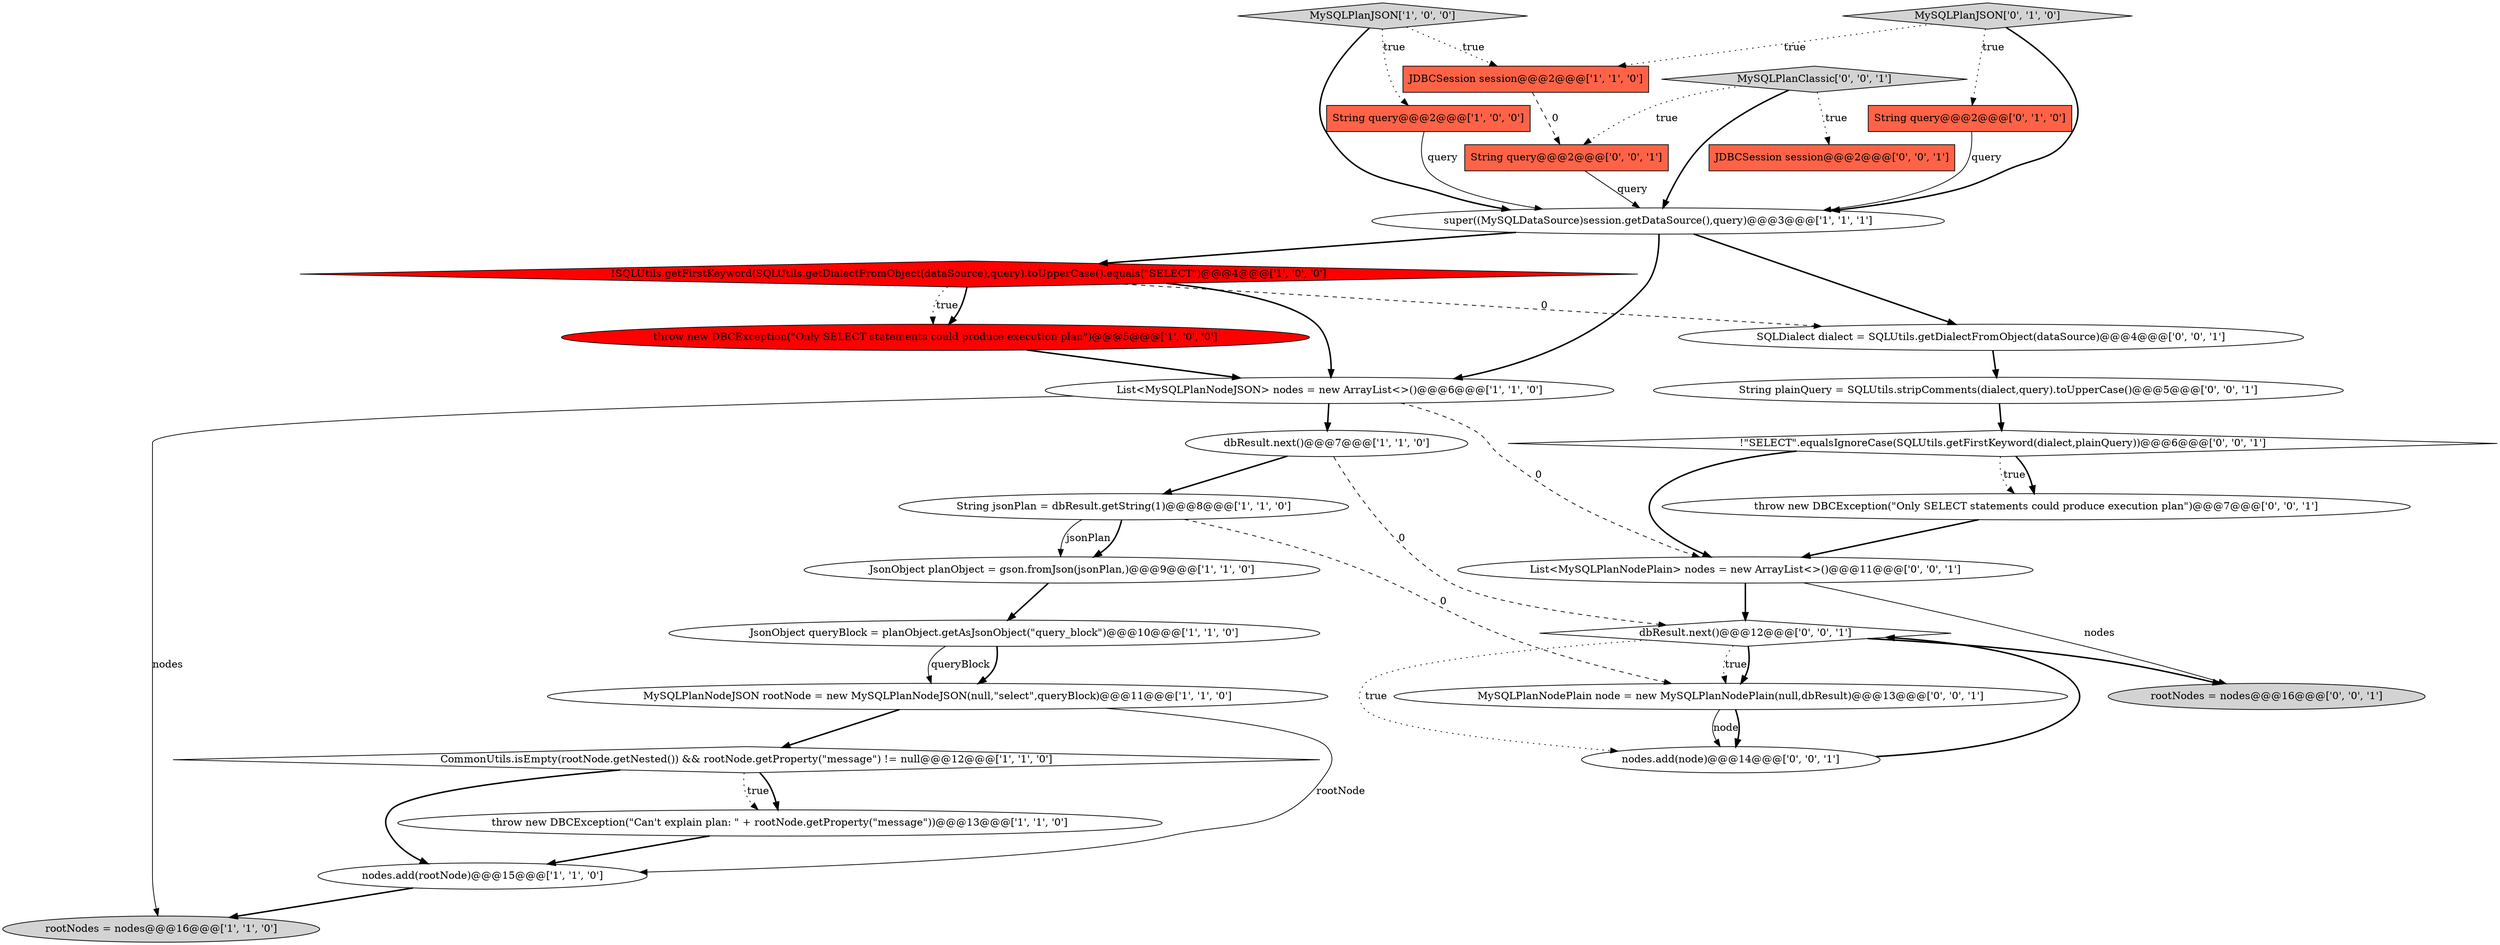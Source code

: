 digraph {
22 [style = filled, label = "dbResult.next()@@@12@@@['0', '0', '1']", fillcolor = white, shape = diamond image = "AAA0AAABBB3BBB"];
5 [style = filled, label = "throw new DBCException(\"Can't explain plan: \" + rootNode.getProperty(\"message\"))@@@13@@@['1', '1', '0']", fillcolor = white, shape = ellipse image = "AAA0AAABBB1BBB"];
24 [style = filled, label = "SQLDialect dialect = SQLUtils.getDialectFromObject(dataSource)@@@4@@@['0', '0', '1']", fillcolor = white, shape = ellipse image = "AAA0AAABBB3BBB"];
26 [style = filled, label = "throw new DBCException(\"Only SELECT statements could produce execution plan\")@@@7@@@['0', '0', '1']", fillcolor = white, shape = ellipse image = "AAA0AAABBB3BBB"];
7 [style = filled, label = "JDBCSession session@@@2@@@['1', '1', '0']", fillcolor = tomato, shape = box image = "AAA0AAABBB1BBB"];
2 [style = filled, label = "String jsonPlan = dbResult.getString(1)@@@8@@@['1', '1', '0']", fillcolor = white, shape = ellipse image = "AAA0AAABBB1BBB"];
29 [style = filled, label = "!\"SELECT\".equalsIgnoreCase(SQLUtils.getFirstKeyword(dialect,plainQuery))@@@6@@@['0', '0', '1']", fillcolor = white, shape = diamond image = "AAA0AAABBB3BBB"];
15 [style = filled, label = "nodes.add(rootNode)@@@15@@@['1', '1', '0']", fillcolor = white, shape = ellipse image = "AAA0AAABBB1BBB"];
3 [style = filled, label = "JsonObject queryBlock = planObject.getAsJsonObject(\"query_block\")@@@10@@@['1', '1', '0']", fillcolor = white, shape = ellipse image = "AAA0AAABBB1BBB"];
21 [style = filled, label = "nodes.add(node)@@@14@@@['0', '0', '1']", fillcolor = white, shape = ellipse image = "AAA0AAABBB3BBB"];
27 [style = filled, label = "rootNodes = nodes@@@16@@@['0', '0', '1']", fillcolor = lightgray, shape = ellipse image = "AAA0AAABBB3BBB"];
0 [style = filled, label = "MySQLPlanNodeJSON rootNode = new MySQLPlanNodeJSON(null,\"select\",queryBlock)@@@11@@@['1', '1', '0']", fillcolor = white, shape = ellipse image = "AAA0AAABBB1BBB"];
14 [style = filled, label = "JsonObject planObject = gson.fromJson(jsonPlan,)@@@9@@@['1', '1', '0']", fillcolor = white, shape = ellipse image = "AAA0AAABBB1BBB"];
19 [style = filled, label = "MySQLPlanClassic['0', '0', '1']", fillcolor = lightgray, shape = diamond image = "AAA0AAABBB3BBB"];
9 [style = filled, label = "rootNodes = nodes@@@16@@@['1', '1', '0']", fillcolor = lightgray, shape = ellipse image = "AAA0AAABBB1BBB"];
10 [style = filled, label = "!SQLUtils.getFirstKeyword(SQLUtils.getDialectFromObject(dataSource),query).toUpperCase().equals(\"SELECT\")@@@4@@@['1', '0', '0']", fillcolor = red, shape = diamond image = "AAA1AAABBB1BBB"];
8 [style = filled, label = "MySQLPlanJSON['1', '0', '0']", fillcolor = lightgray, shape = diamond image = "AAA0AAABBB1BBB"];
4 [style = filled, label = "List<MySQLPlanNodeJSON> nodes = new ArrayList<>()@@@6@@@['1', '1', '0']", fillcolor = white, shape = ellipse image = "AAA0AAABBB1BBB"];
11 [style = filled, label = "CommonUtils.isEmpty(rootNode.getNested()) && rootNode.getProperty(\"message\") != null@@@12@@@['1', '1', '0']", fillcolor = white, shape = diamond image = "AAA0AAABBB1BBB"];
1 [style = filled, label = "String query@@@2@@@['1', '0', '0']", fillcolor = tomato, shape = box image = "AAA0AAABBB1BBB"];
23 [style = filled, label = "String query@@@2@@@['0', '0', '1']", fillcolor = tomato, shape = box image = "AAA0AAABBB3BBB"];
12 [style = filled, label = "throw new DBCException(\"Only SELECT statements could produce execution plan\")@@@5@@@['1', '0', '0']", fillcolor = red, shape = ellipse image = "AAA1AAABBB1BBB"];
16 [style = filled, label = "String query@@@2@@@['0', '1', '0']", fillcolor = tomato, shape = box image = "AAA0AAABBB2BBB"];
6 [style = filled, label = "dbResult.next()@@@7@@@['1', '1', '0']", fillcolor = white, shape = ellipse image = "AAA0AAABBB1BBB"];
25 [style = filled, label = "String plainQuery = SQLUtils.stripComments(dialect,query).toUpperCase()@@@5@@@['0', '0', '1']", fillcolor = white, shape = ellipse image = "AAA0AAABBB3BBB"];
17 [style = filled, label = "MySQLPlanJSON['0', '1', '0']", fillcolor = lightgray, shape = diamond image = "AAA0AAABBB2BBB"];
18 [style = filled, label = "MySQLPlanNodePlain node = new MySQLPlanNodePlain(null,dbResult)@@@13@@@['0', '0', '1']", fillcolor = white, shape = ellipse image = "AAA0AAABBB3BBB"];
28 [style = filled, label = "List<MySQLPlanNodePlain> nodes = new ArrayList<>()@@@11@@@['0', '0', '1']", fillcolor = white, shape = ellipse image = "AAA0AAABBB3BBB"];
20 [style = filled, label = "JDBCSession session@@@2@@@['0', '0', '1']", fillcolor = tomato, shape = box image = "AAA0AAABBB3BBB"];
13 [style = filled, label = "super((MySQLDataSource)session.getDataSource(),query)@@@3@@@['1', '1', '1']", fillcolor = white, shape = ellipse image = "AAA0AAABBB1BBB"];
22->21 [style = dotted, label="true"];
13->10 [style = bold, label=""];
14->3 [style = bold, label=""];
10->12 [style = dotted, label="true"];
16->13 [style = solid, label="query"];
13->24 [style = bold, label=""];
22->18 [style = dotted, label="true"];
7->23 [style = dashed, label="0"];
4->6 [style = bold, label=""];
19->20 [style = dotted, label="true"];
0->15 [style = solid, label="rootNode"];
0->11 [style = bold, label=""];
5->15 [style = bold, label=""];
8->7 [style = dotted, label="true"];
19->23 [style = dotted, label="true"];
11->5 [style = dotted, label="true"];
1->13 [style = solid, label="query"];
25->29 [style = bold, label=""];
29->26 [style = dotted, label="true"];
23->13 [style = solid, label="query"];
6->22 [style = dashed, label="0"];
3->0 [style = bold, label=""];
11->15 [style = bold, label=""];
4->28 [style = dashed, label="0"];
29->26 [style = bold, label=""];
6->2 [style = bold, label=""];
2->14 [style = solid, label="jsonPlan"];
29->28 [style = bold, label=""];
17->16 [style = dotted, label="true"];
8->1 [style = dotted, label="true"];
11->5 [style = bold, label=""];
22->18 [style = bold, label=""];
3->0 [style = solid, label="queryBlock"];
19->13 [style = bold, label=""];
12->4 [style = bold, label=""];
22->27 [style = bold, label=""];
21->22 [style = bold, label=""];
10->12 [style = bold, label=""];
15->9 [style = bold, label=""];
18->21 [style = solid, label="node"];
24->25 [style = bold, label=""];
2->14 [style = bold, label=""];
2->18 [style = dashed, label="0"];
10->4 [style = bold, label=""];
4->9 [style = solid, label="nodes"];
28->27 [style = solid, label="nodes"];
17->7 [style = dotted, label="true"];
17->13 [style = bold, label=""];
26->28 [style = bold, label=""];
18->21 [style = bold, label=""];
10->24 [style = dashed, label="0"];
28->22 [style = bold, label=""];
8->13 [style = bold, label=""];
13->4 [style = bold, label=""];
}
